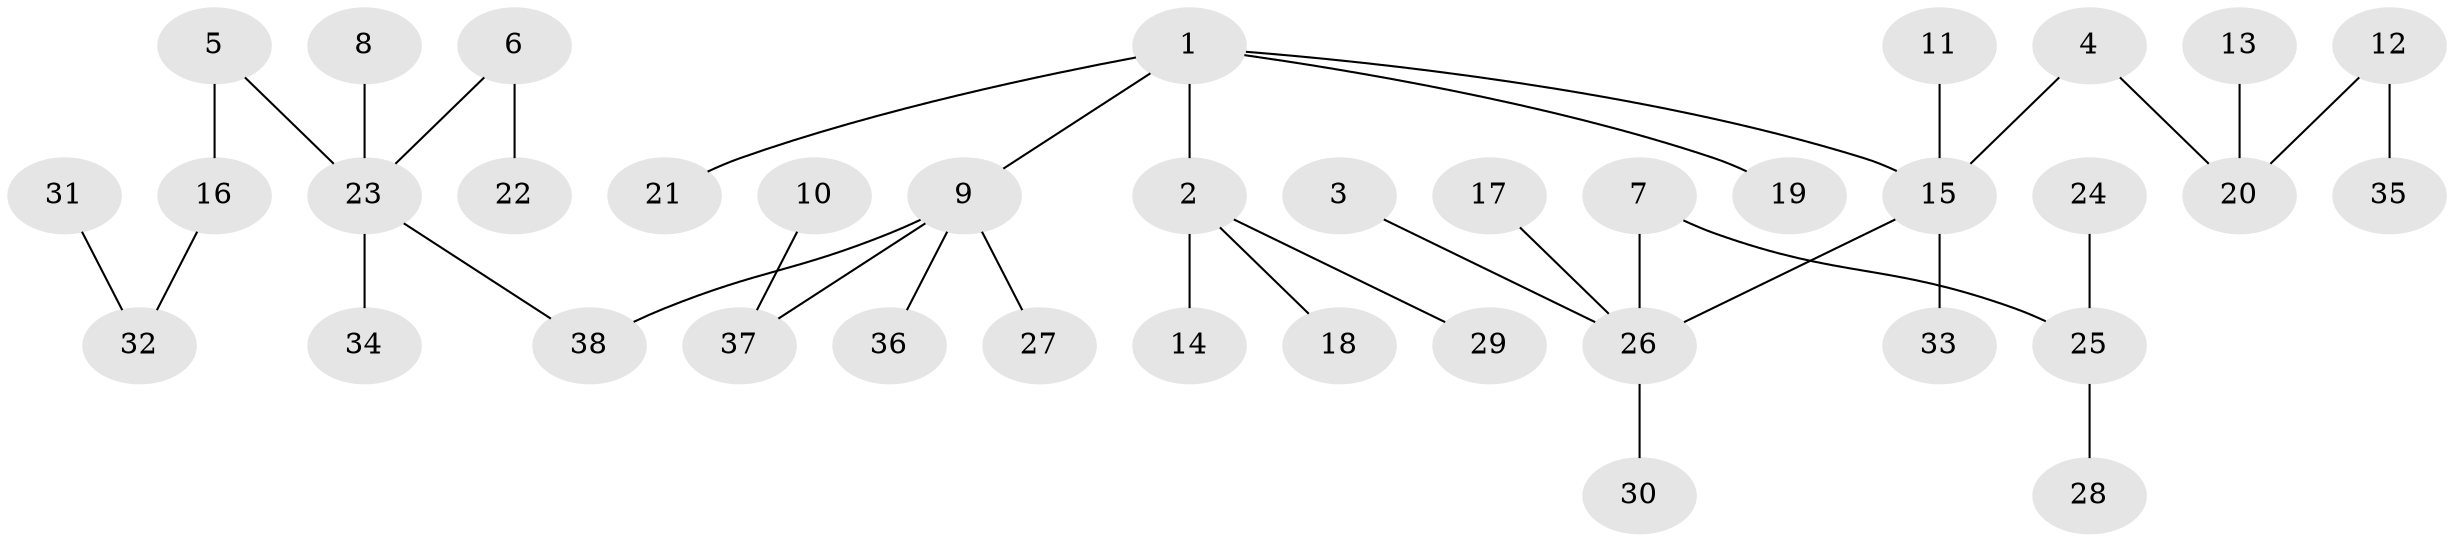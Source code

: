 // original degree distribution, {4: 0.039473684210526314, 5: 0.02631578947368421, 6: 0.039473684210526314, 3: 0.14473684210526316, 2: 0.2631578947368421, 1: 0.4868421052631579}
// Generated by graph-tools (version 1.1) at 2025/50/03/09/25 03:50:21]
// undirected, 38 vertices, 37 edges
graph export_dot {
graph [start="1"]
  node [color=gray90,style=filled];
  1;
  2;
  3;
  4;
  5;
  6;
  7;
  8;
  9;
  10;
  11;
  12;
  13;
  14;
  15;
  16;
  17;
  18;
  19;
  20;
  21;
  22;
  23;
  24;
  25;
  26;
  27;
  28;
  29;
  30;
  31;
  32;
  33;
  34;
  35;
  36;
  37;
  38;
  1 -- 2 [weight=1.0];
  1 -- 9 [weight=1.0];
  1 -- 15 [weight=1.0];
  1 -- 19 [weight=1.0];
  1 -- 21 [weight=1.0];
  2 -- 14 [weight=1.0];
  2 -- 18 [weight=1.0];
  2 -- 29 [weight=1.0];
  3 -- 26 [weight=1.0];
  4 -- 15 [weight=1.0];
  4 -- 20 [weight=1.0];
  5 -- 16 [weight=1.0];
  5 -- 23 [weight=1.0];
  6 -- 22 [weight=1.0];
  6 -- 23 [weight=1.0];
  7 -- 25 [weight=1.0];
  7 -- 26 [weight=1.0];
  8 -- 23 [weight=1.0];
  9 -- 27 [weight=1.0];
  9 -- 36 [weight=1.0];
  9 -- 37 [weight=1.0];
  9 -- 38 [weight=1.0];
  10 -- 37 [weight=1.0];
  11 -- 15 [weight=1.0];
  12 -- 20 [weight=1.0];
  12 -- 35 [weight=1.0];
  13 -- 20 [weight=1.0];
  15 -- 26 [weight=1.0];
  15 -- 33 [weight=1.0];
  16 -- 32 [weight=1.0];
  17 -- 26 [weight=1.0];
  23 -- 34 [weight=1.0];
  23 -- 38 [weight=1.0];
  24 -- 25 [weight=1.0];
  25 -- 28 [weight=1.0];
  26 -- 30 [weight=1.0];
  31 -- 32 [weight=1.0];
}
